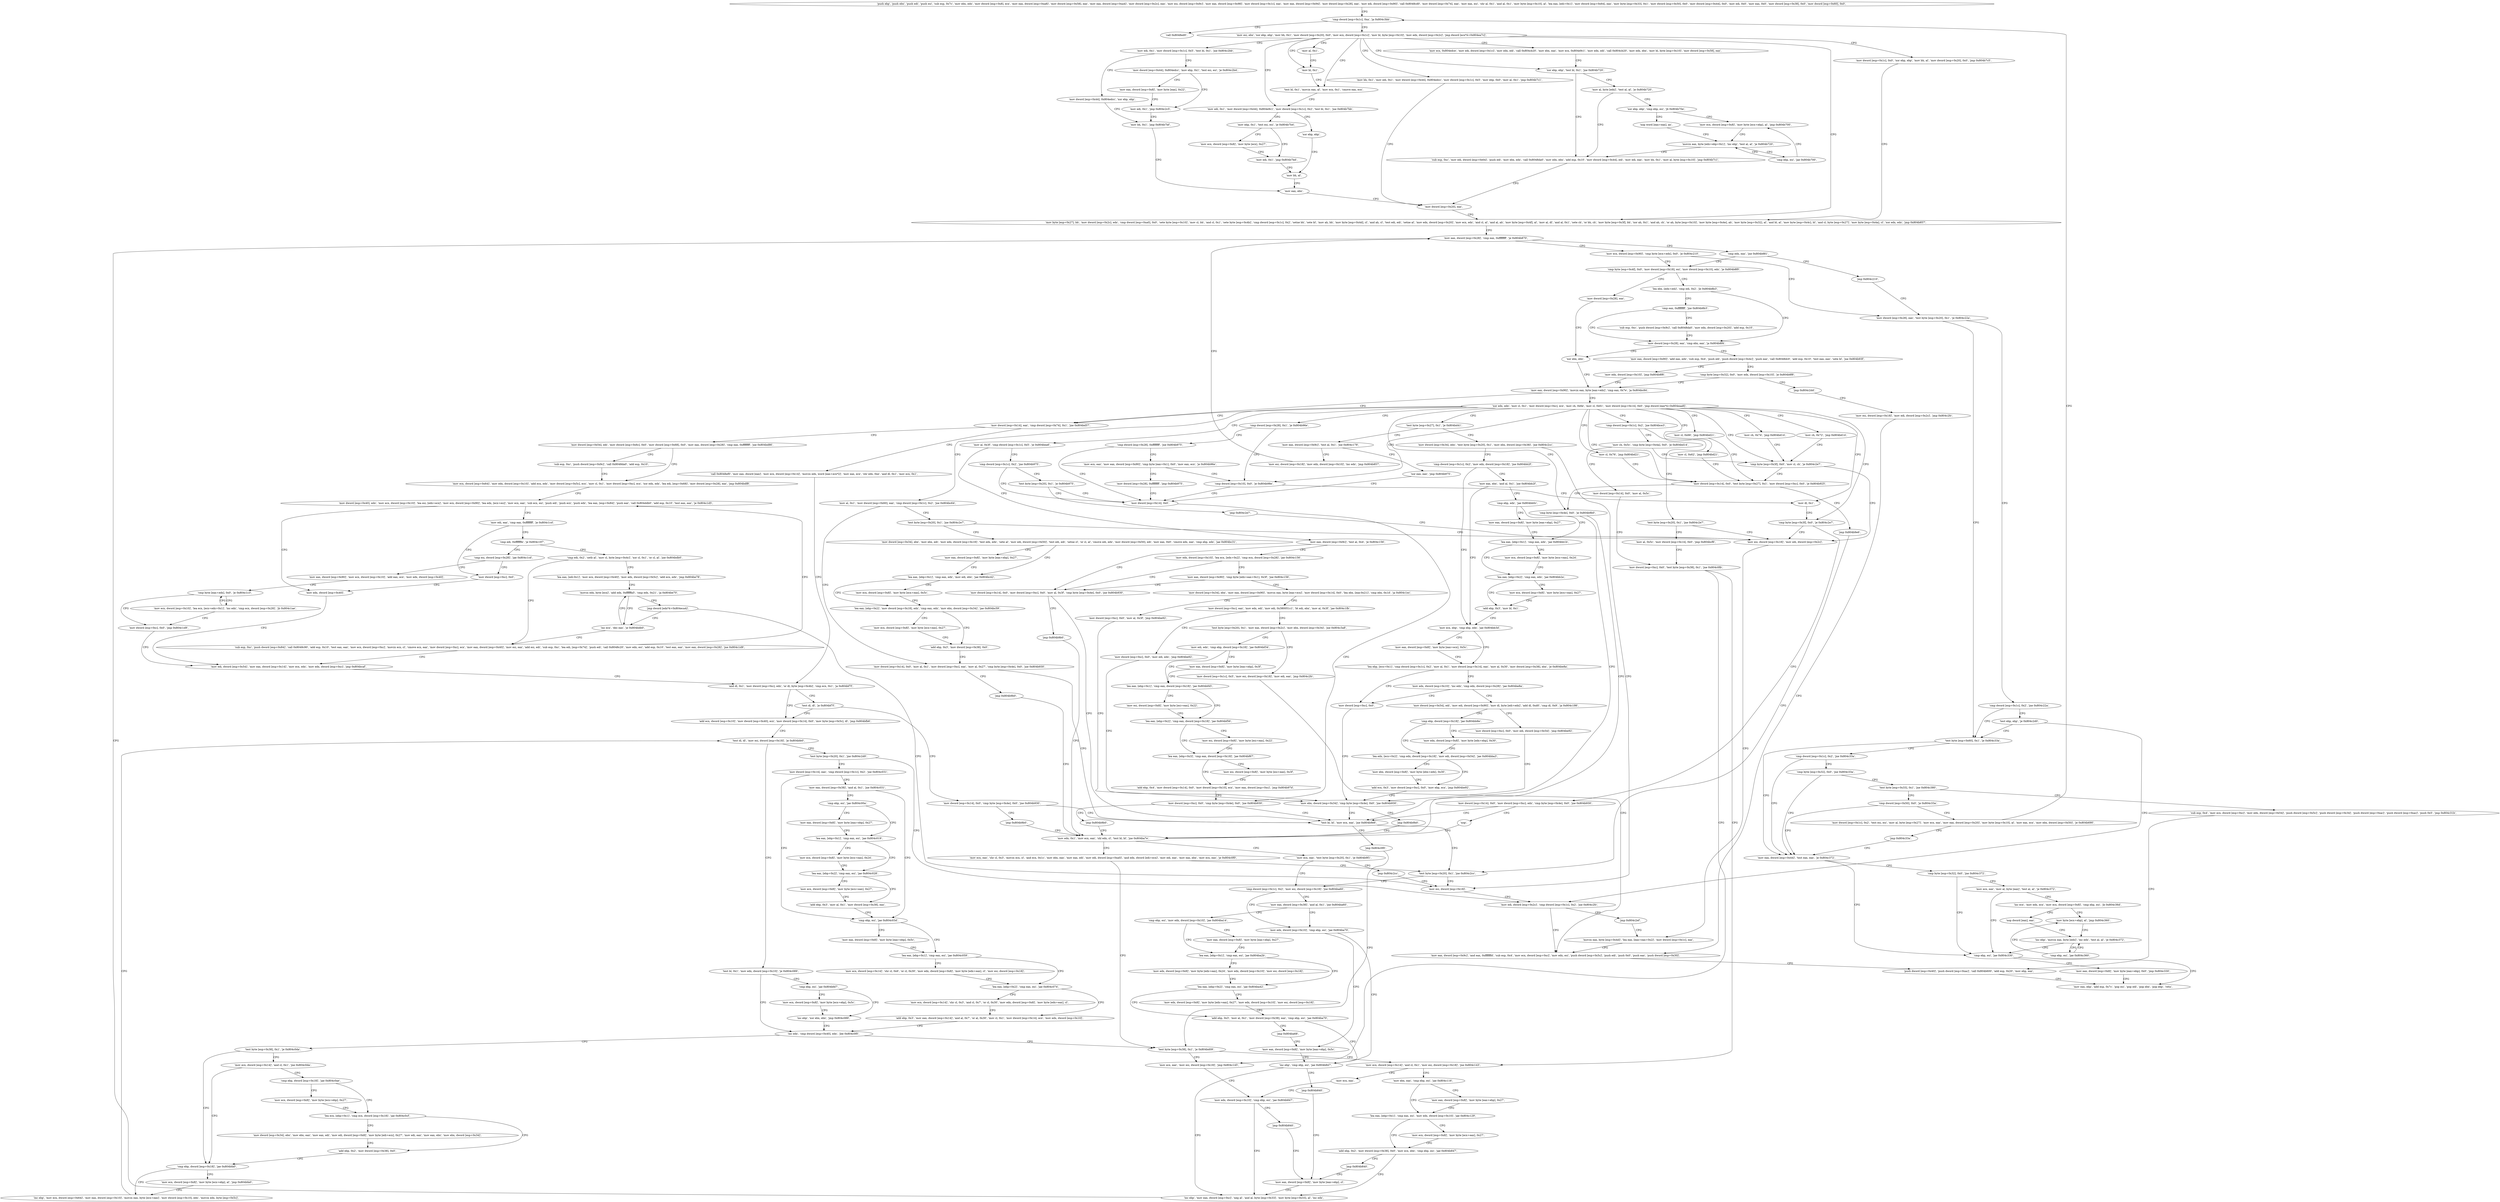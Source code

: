 digraph "func" {
"134526464" [label = "'push ebp', 'push ebx', 'push edi', 'push esi', 'sub esp, 0x7c', 'mov ebx, edx', 'mov dword [esp+0x8], ecx', 'mov eax, dword [esp+0xa8]', 'mov dword [esp+0x58], eax', 'mov eax, dword [esp+0xa4]', 'mov dword [esp+0x2c], eax', 'mov esi, dword [esp+0x9c]', 'mov eax, dword [esp+0x98]', 'mov dword [esp+0x1c], eax', 'mov eax, dword [esp+0x94]', 'mov dword [esp+0x28], eax', 'mov edi, dword [esp+0x90]', 'call 0x8048cd0', 'mov dword [esp+0x74], eax', 'mov eax, esi', 'shr al, 0x1', 'and al, 0x1', 'mov byte [esp+0x10], al', 'lea eax, [edi+0x1]', 'mov dword [esp+0x64], eax', 'mov byte [esp+0x33], 0x1', 'mov dword [esp+0x50], 0x0', 'mov dword [esp+0x44], 0x0', 'mov edi, 0x0', 'mov eax, 0x0', 'mov dword [esp+0x38], 0x0', 'mov dword [esp+0x60], 0x0', " ]
"134526608" [label = "'cmp dword [esp+0x1c], 0xa', 'ja 0x804c3bb', " ]
"134529979" [label = "'call 0x8048ed0', " ]
"134526619" [label = "'mov esi, ebx', 'xor ebp, ebp', 'mov bh, 0x1', 'mov dword [esp+0x20], 0x0', 'mov ecx, dword [esp+0x1c]', 'mov bl, byte [esp+0x10]', 'mov edx, dword [esp+0x2c]', 'jmp dword [ecx*4+0x804ea7c]', " ]
"134526652" [label = "'mov ecx, 0x804edce', 'mov edi, dword [esp+0x1c]', 'mov edx, edi', 'call 0x804cb20', 'mov ebx, eax', 'mov ecx, 0x804e9c1', 'mov edx, edi', 'call 0x804cb20', 'mov edx, ebx', 'mov bl, byte [esp+0x10]', 'mov dword [esp+0x58], eax', " ]
"134526692" [label = "'xor ebp, ebp', 'test bl, 0x1', 'jne 0x804b720', " ]
"134526786" [label = "'mov bh, 0x1', 'mov edi, 0x1', 'mov dword [esp+0x44], 0x804edcc', 'mov dword [esp+0x1c], 0x5', 'mov ebp, 0x0', 'mov al, 0x1', 'jmp 0x804b7c1', " ]
"134526818" [label = "'mov dword [esp+0x1c], 0x0', 'xor ebp, ebp', 'mov bh, al', 'mov dword [esp+0x20], 0x0', 'jmp 0x804b7c5', " ]
"134526840" [label = "'mov al, 0x1', " ]
"134526842" [label = "'mov bl, 0x1', " ]
"134526844" [label = "'test bl, 0x1', 'movzx eax, al', 'mov ecx, 0x1', 'cmove eax, ecx', " ]
"134526858" [label = "'mov edi, 0x1', 'mov dword [esp+0x44], 0x804e9c1', 'mov dword [esp+0x1c], 0x2', 'test bl, 0x1', 'jne 0x804b7bb', " ]
"134526917" [label = "'mov byte [esp+0x27], bh', 'mov dword [esp+0x2c], edx', 'cmp dword [esp+0xa0], 0x0', 'sete byte [esp+0x10]', 'mov cl, bh', 'and cl, 0x1', 'sete byte [esp+0x4b]', 'cmp dword [esp+0x1c], 0x2', 'setne bh', 'sete bl', 'mov ah, bh', 'mov byte [esp+0x4d], cl', 'and ah, cl', 'test edi, edi', 'setne al', 'mov edx, dword [esp+0x20]', 'mov ecx, edx', 'and cl, al', 'and al, ah', 'mov byte [esp+0x4f], al', 'mov al, dl', 'and al, 0x1', 'sete ch', 'or bh, ch', 'mov byte [esp+0x3f], bh', 'xor ah, 0x1', 'and ah, ch', 'or ah, byte [esp+0x10]', 'mov byte [esp+0x4e], ah', 'mov byte [esp+0x32], al', 'and bl, al', 'mov byte [esp+0x4c], bl', 'and cl, byte [esp+0x27]', 'mov byte [esp+0x4a], cl', 'xor edx, edx', 'jmp 0x804b857', " ]
"134529674" [label = "'mov edi, 0x1', 'mov dword [esp+0x1c], 0x5', 'test bl, 0x1', 'jne 0x804c2bb', " ]
"134526752" [label = "'sub esp, 0xc', 'mov edi, dword [esp+0x64]', 'push edi', 'mov ebx, edx', 'call 0x8048da0', 'mov edx, ebx', 'add esp, 0x10', 'mov dword [esp+0x44], edi', 'mov edi, eax', 'mov bh, 0x1', 'mov al, byte [esp+0x10]', 'jmp 0x804b7c1', " ]
"134526699" [label = "'mov al, byte [edx]', 'test al, al', 'je 0x804b720', " ]
"134526913" [label = "'mov dword [esp+0x20], eax', " ]
"134526907" [label = "'xor ebp, ebp', " ]
"134526884" [label = "'mov ebp, 0x1', 'test esi, esi', 'je 0x804b7b4', " ]
"134527063" [label = "'mov eax, dword [esp+0x28]', 'cmp eax, 0xffffffff', 'je 0x804b870', " ]
"134529723" [label = "'mov dword [esp+0x44], 0x804edcc', 'xor ebp, ebp', " ]
"134529692" [label = "'mov dword [esp+0x44], 0x804edcc', 'mov ebp, 0x1', 'test esi, esi', 'je 0x804c2b4', " ]
"134526705" [label = "'xor ebp, ebp', 'cmp ebp, esi', 'jb 0x804b70e', " ]
"134526909" [label = "'mov bh, al', " ]
"134526900" [label = "'mov edi, 0x1', 'jmp 0x804b7bd', " ]
"134526893" [label = "'mov ecx, dword [esp+0x8]', 'mov byte [ecx], 0x27', " ]
"134527088" [label = "'mov ecx, dword [esp+0x90]', 'cmp byte [ecx+edx], 0x0', 'je 0x804c210', " ]
"134527072" [label = "'cmp edx, eax', 'jne 0x804b881', " ]
"134529733" [label = "'mov bh, 0x1', 'jmp 0x804b7bf', " ]
"134529716" [label = "'mov edi, 0x1', 'jmp 0x804c2c5', " ]
"134529709" [label = "'mov eax, dword [esp+0x8]', 'mov byte [eax], 0x22', " ]
"134526734" [label = "'mov ecx, dword [esp+0x8]', 'mov byte [ecx+ebp], al', 'jmp 0x804b700', " ]
"134526711" [label = "'nop word [eax+eax], ax', " ]
"134529552" [label = "'mov dword [esp+0x28], eax', 'test byte [esp+0x20], 0x1', 'je 0x804c22a', " ]
"134527105" [label = "'cmp byte [esp+0x4f], 0x0', 'mov dword [esp+0x18], esi', 'mov dword [esp+0x10], edx', 'je 0x804b8f0', " ]
"134527076" [label = "'jmp 0x804c210', " ]
"134526911" [label = "'mov eax, ebx', " ]
"134526720" [label = "'movzx eax, byte [edx+ebp+0x1]', 'inc ebp', 'test al, al', 'je 0x804b720', " ]
"134529578" [label = "'test byte [esp+0x60], 0x1', 'je 0x804c33a', " ]
"134529563" [label = "'cmp dword [esp+0x1c], 0x2', 'jne 0x804c22a', " ]
"134527216" [label = "'mov dword [esp+0x28], eax', " ]
"134527120" [label = "'lea ebx, [edx+edi]', 'cmp edi, 0x2', 'jb 0x804b8b3', " ]
"134526730" [label = "'cmp ebp, esi', 'jae 0x804b700', " ]
"134529850" [label = "'mov eax, dword [esp+0x44]', 'test eax, eax', 'je 0x804c372', " ]
"134529589" [label = "'cmp dword [esp+0x1c], 0x2', 'jne 0x804c33a', " ]
"134529570" [label = "'test ebp, ebp', 'je 0x804c2d0', " ]
"134527220" [label = "'xor ebx, ebx', " ]
"134527155" [label = "'mov dword [esp+0x28], eax', 'cmp ebx, eax', 'ja 0x804b8f4', " ]
"134527128" [label = "'cmp eax, 0xffffffff', 'jne 0x804b8b3', " ]
"134529906" [label = "'cmp ebp, esi', 'jae 0x804c330', " ]
"134529858" [label = "'cmp byte [esp+0x32], 0x0', 'jne 0x804c372', " ]
"134529600" [label = "'cmp byte [esp+0x32], 0x0', 'jne 0x804c33a', " ]
"134529744" [label = "'mov edi, dword [esp+0x2c]', 'cmp dword [esp+0x1c], 0x2', 'jne 0x804c2fc', " ]
"134528132" [label = "'mov dword [esp+0x14], eax', 'cmp dword [esp+0x74], 0x1', 'jne 0x804bd57', " ]
"134528343" [label = "'mov dword [esp+0x54], edi', 'mov dword [esp+0x6c], 0x0', 'mov dword [esp+0x68], 0x0', 'mov eax, dword [esp+0x28]', 'cmp eax, 0xffffffff', 'jne 0x804bd86', " ]
"134528147" [label = "'call 0x8048ef0', 'mov eax, dword [eax]', 'mov ecx, dword [esp+0x14]', 'movzx edx, word [eax+ecx*2]', 'mov eax, ecx', 'shr edx, 0xe', 'and dl, 0x1', 'mov ecx, 0x1', " ]
"134527242" [label = "'xor edx, edx', 'mov cl, 0x1', 'mov dword [esp+0xc], ecx', 'mov ch, 0x6e', 'mov cl, 0x61', 'mov dword [esp+0x14], 0x0', 'jmp dword [eax*4+0x804eaa8]', " ]
"134527269" [label = "'cmp byte [esp+0x4e], 0x0', 'je 0x804b9b0', " ]
"134527301" [label = "'cmp dword [esp+0x28], 0x1', 'je 0x804b96e', " ]
"134527342" [label = "'cmp dword [esp+0x10], 0x0', 'je 0x804b98e', " ]
"134527374" [label = "'mov dl, 0x1', " ]
"134527376" [label = "'cmp byte [esp+0x3f], 0x0', 'je 0x804c2e7', " ]
"134527632" [label = "'cmp dword [esp+0x1c], 0x2', 'jne 0x804bce3', " ]
"134527669" [label = "'mov cl, 0x66', 'jmp 0x804bd21', " ]
"134527676" [label = "'mov ch, 0x74', 'jmp 0x804bd14', " ]
"134527683" [label = "'mov cl, 0x62', 'jmp 0x804bd21', " ]
"134527690" [label = "'mov ch, 0x72', 'jmp 0x804bd14', " ]
"134527697" [label = "'test byte [esp+0x27], 0x1', 'je 0x804bd41', " ]
"134527925" [label = "'mov al, 0x3f', 'cmp dword [esp+0x1c], 0x5', 'je 0x804bea6', " ]
"134527965" [label = "'mov cl, 0x76', 'jmp 0x804bd21', " ]
"134527972" [label = "'mov al, 0x1', 'mov dword [esp+0x60], eax', 'cmp dword [esp+0x1c], 0x2', 'jne 0x804bc64', " ]
"134528276" [label = "'cmp byte [esp+0x3f], 0x0', 'mov cl, ch', 'je 0x804c2e7', " ]
"134528289" [label = "'mov dword [esp+0x14], 0x0', 'test byte [esp+0x27], 0x1', 'mov dword [esp+0xc], 0x0', 'je 0x804b925', " ]
"134527163" [label = "'mov eax, dword [esp+0x90]', 'add eax, edx', 'sub esp, 0x4', 'push edi', 'push dword [esp+0x4c]', 'push eax', 'call 0x8048dc0', 'add esp, 0x10', 'test eax, eax', 'sete bl', 'jne 0x804b93f', " ]
"134527133" [label = "'sub esp, 0xc', 'push dword [esp+0x9c]', 'call 0x8048da0', 'mov edx, dword [esp+0x20]', 'add esp, 0x10', " ]
"134529840" [label = "'mov eax, ebp', 'add esp, 0x7c', 'pop esi', 'pop edi', 'pop ebx', 'pop ebp', 'retn', " ]
"134529910" [label = "'mov eax, dword [esp+0x8]', 'mov byte [eax+ebp], 0x0', 'jmp 0x804c330', " ]
"134529865" [label = "'mov ecx, eax', 'mov al, byte [eax]', 'test al, al', 'je 0x804c372', " ]
"134529611" [label = "'test byte [esp+0x33], 0x1', 'jne 0x804c380', " ]
"134529788" [label = "'mov eax, dword [esp+0x9c]', 'and eax, 0xfffffffd', 'sub esp, 0x4', 'mov ecx, dword [esp+0xc]', 'mov edx, esi', 'push dword [esp+0x5c]', 'push edi', 'push 0x0', 'push eax', 'push dword [esp+0x30]', " ]
"134529755" [label = "'jmp 0x804c2ef', " ]
"134528390" [label = "'mov ecx, dword [esp+0x64]', 'mov edx, dword [esp+0x10]', 'add ecx, edx', 'mov dword [esp+0x5c], ecx', 'mov cl, 0x1', 'mov dword [esp+0xc], ecx', 'xor edx, edx', 'lea edi, [esp+0x68]', 'mov dword [esp+0x28], eax', 'jmp 0x804bdf8', " ]
"134528372" [label = "'sub esp, 0xc', 'push dword [esp+0x9c]', 'call 0x8048da0', 'add esp, 0x10', " ]
"134528175" [label = "'and dl, 0x1', 'mov dword [esp+0xc], edx', 'or dl, byte [esp+0x4b]', 'cmp ecx, 0x1', 'ja 0x804bf7f', " ]
"134527408" [label = "'mov edx, 0x1', 'mov ecx, eax', 'shl edx, cl', 'test bl, bl', 'jne 0x804ba7e', " ]
"134527280" [label = "'test bl, bl', 'mov ecx, eax', 'jne 0x804b9e6', " ]
"134527308" [label = "'cmp dword [esp+0x28], 0xffffffff', 'jne 0x804b975', " ]
"134527349" [label = "'mov dword [esp+0x14], 0x0', " ]
"134529767" [label = "'mov esi, dword [esp+0x18]', 'mov edi, dword [esp+0x2c]', " ]
"134527387" [label = "'mov dword [esp+0x14], 0x0', 'mov dword [esp+0xc], edx', 'cmp byte [esp+0x4e], 0x0', 'jne 0x804b930', " ]
"134528227" [label = "'mov ch, 0x5c', 'cmp byte [esp+0x4a], 0x0', 'je 0x804bd14', " ]
"134527643" [label = "'test byte [esp+0x20], 0x1', 'jne 0x804c2e7', " ]
"134528321" [label = "'mov eax, dword [esp+0x9c]', 'test al, 0x1', 'jne 0x804c178', " ]
"134527708" [label = "'mov dword [esp+0x34], ebx', 'test byte [esp+0x20], 0x1', 'mov ebx, dword [esp+0x38]', 'jne 0x804c2cc', " ]
"134528678" [label = "'mov eax, dword [esp+0x9c]', 'test al, 0x4', 'je 0x804c156', " ]
"134527938" [label = "'cmp dword [esp+0x1c], 0x2', 'jne 0x804b975', " ]
"134528100" [label = "'mov dword [esp+0x14], 0x0', 'mov al, 0x1', 'mov dword [esp+0xc], eax', 'mov al, 0x27', 'cmp byte [esp+0x4e], 0x0', 'jne 0x804b930', " ]
"134527985" [label = "'test byte [esp+0x20], 0x1', 'jne 0x804c2e7', " ]
"134528316" [label = "'jmp 0x804b9e6', " ]
"134527222" [label = "'mov eax, dword [esp+0x90]', 'movzx eax, byte [eax+edx]', 'cmp eax, 0x7e', 'ja 0x804bc84', " ]
"134527295" [label = "'mov edx, dword [esp+0x10]', 'jmp 0x804b8f6', " ]
"134527196" [label = "'cmp byte [esp+0x32], 0x0', 'mov edx, dword [esp+0x10]', 'je 0x804b8f6', " ]
"134529873" [label = "'inc ecx', 'mov edx, ecx', 'mov ecx, dword [esp+0x8]', 'cmp ebp, esi', 'jb 0x804c36d', " ]
"134529920" [label = "'sub esp, 0x4', 'mov ecx, dword [esp+0xc]', 'mov edx, dword [esp+0x54]', 'push dword [esp+0x5c]', 'push dword [esp+0x34]', 'push dword [esp+0xac]', 'push dword [esp+0xac]', 'push 0x5', 'jmp 0x804c31b', " ]
"134529622" [label = "'cmp dword [esp+0x50], 0x0', 'je 0x804c33a', " ]
"134529819" [label = "'push dword [esp+0x40]', 'push dword [esp+0xac]', 'call 0x804b600', 'add esp, 0x20', 'mov ebp, eax', " ]
"134529775" [label = "'movzx eax, byte [esp+0x4d]', 'lea eax, [eax+eax+0x2]', 'mov dword [esp+0x1c], eax', " ]
"134528504" [label = "'mov dword [esp+0x40], edx', 'mov ecx, dword [esp+0x10]', 'lea esi, [edx+ecx]', 'mov ecx, dword [esp+0x90]', 'lea edx, [ecx+esi]', 'mov ecx, eax', 'sub ecx, esi', 'push edi', 'push ecx', 'push edx', 'lea eax, [esp+0x84]', 'push eax', 'call 0x804ddb0', 'add esp, 0x10', 'test eax, eax', 'je 0x804c1d5', " ]
"134528895" [label = "'add ecx, dword [esp+0x10]', 'mov dword [esp+0x40], ecx', 'mov dword [esp+0x14], 0x0', 'mov byte [esp+0x5c], dl', 'jmp 0x804bfb6', " ]
"134528950" [label = "'test dl, dl', 'mov esi, dword [esp+0x18]', 'je 0x804bfe0', " ]
"134528195" [label = "'test dl, dl', 'je 0x804bf7f', " ]
"134528203" [label = "'mov dword [esp+0x14], 0x0', 'cmp byte [esp+0x4e], 0x0', 'jne 0x804b930', " ]
"134527614" [label = "'mov ecx, eax', 'test byte [esp+0x20], 0x1', 'je 0x804b9f1', " ]
"134527425" [label = "'mov ecx, eax', 'shr cl, 0x3', 'movzx ecx, cl', 'and ecx, 0x1c', 'mov ebx, eax', 'mov eax, edi', 'mov edi, dword [esp+0xa0]', 'and edx, dword [edi+ecx]', 'mov edi, eax', 'mov eax, ebx', 'mov ecx, eax', 'je 0x804c0f0', " ]
"134527462" [label = "'test byte [esp+0x20], 0x1', 'jne 0x804c2cc', " ]
"134527290" [label = "'jmp 0x804c0f0', " ]
"134527315" [label = "'mov ecx, eax', 'mov eax, dword [esp+0x90]', 'cmp byte [eax+0x1], 0x0', 'mov eax, ecx', 'je 0x804b96e', " ]
"134527357" [label = "'mov dword [esp+0xc], 0x0', 'cmp byte [esp+0x4e], 0x0', 'jne 0x804b930', " ]
"134527406" [label = "'nop', " ]
"134528236" [label = "'mov dword [esp+0x14], 0x0', 'mov al, 0x5c', " ]
"134527654" [label = "'mov al, 0x5c', 'mov dword [esp+0x14], 0x0', 'jmp 0x804bcf6', " ]
"134529400" [label = "'mov esi, dword [esp+0x18]', 'mov edx, dword [esp+0x10]', 'inc edx', 'jmp 0x804b857', " ]
"134528336" [label = "'xor eax, eax', 'jmp 0x804b975', " ]
"134529740" [label = "'mov esi, dword [esp+0x18]', " ]
"134527727" [label = "'cmp dword [esp+0x1c], 0x2', 'mov edx, dword [esp+0x18]', 'jne 0x804bb2f', " ]
"134529366" [label = "'mov dword [esp+0x14], 0x0', 'mov dword [esp+0xc], 0x0', 'mov al, 0x3f', 'cmp byte [esp+0x4e], 0x0', 'jne 0x804b930', " ]
"134528693" [label = "'mov edx, dword [esp+0x10]', 'lea ecx, [edx+0x2]', 'cmp ecx, dword [esp+0x28]', 'jae 0x804c156', " ]
"134527949" [label = "'test byte [esp+0x20], 0x1', 'je 0x804b975', " ]
"134528127" [label = "'jmp 0x804b9b0', " ]
"134527996" [label = "'mov dword [esp+0x34], ebx', 'mov ebx, edi', 'mov edx, dword [esp+0x18]', 'test edx, edx', 'sete al', 'mov edi, dword [esp+0x50]', 'test edi, edi', 'setne cl', 'or cl, al', 'cmove edi, edx', 'mov dword [esp+0x50], edi', 'mov eax, 0x0', 'cmove edx, eax', 'cmp ebp, edx', 'jae 0x804bc31', " ]
"134527207" [label = "'jmp 0x804c2dd', " ]
"134529901" [label = "'mov byte [ecx+ebp], al', 'jmp 0x804c360', " ]
"134529884" [label = "'nop dword [eax], eax', " ]
"134529633" [label = "'mov dword [esp+0x1c], 0x2', 'test esi, esi', 'mov al, byte [esp+0x27]', 'mov ecx, eax', 'mov eax, dword [esp+0x20]', 'mov byte [esp+0x10], al', 'mov eax, ecx', 'mov ebx, dword [esp+0x50]', 'je 0x804b690', " ]
"134529493" [label = "'mov edx, dword [esp+0x40]', " ]
"134528556" [label = "'mov edi, eax', 'cmp eax, 0xffffffff', 'je 0x804c1cd', " ]
"134528992" [label = "'test byte [esp+0x20], 0x1', 'jne 0x804c2d0', " ]
"134528958" [label = "'test bl, 0x1', 'mov edx, dword [esp+0x10]', 'je 0x804c089', " ]
"134528222" [label = "'jmp 0x804b9b0', " ]
"134527473" [label = "'cmp dword [esp+0x1c], 0x2', 'mov esi, dword [esp+0x18]', 'jne 0x804ba60', " ]
"134527627" [label = "'jmp 0x804c2cc', " ]
"134529264" [label = "'test byte [esp+0x38], 0x1', 'je 0x804bd09', " ]
"134527332" [label = "'mov dword [esp+0x28], 0xffffffff', 'jmp 0x804b975', " ]
"134527372" [label = "'jmp 0x804b9b0', " ]
"134528246" [label = "'mov dword [esp+0xc], 0x0', 'test byte [esp+0x38], 0x1', 'jne 0x804c0fb', " ]
"134527791" [label = "'mov ecx, ebp', 'cmp ebp, edx', 'jae 0x804bb3d', " ]
"134527738" [label = "'mov eax, ebx', 'and al, 0x1', 'jne 0x804bb2f', " ]
"134529395" [label = "'jmp 0x804b9b0', " ]
"134528710" [label = "'mov eax, dword [esp+0x90]', 'cmp byte [edx+eax+0x1], 0x3f', 'jne 0x804c156', " ]
"134527960" [label = "'jmp 0x804c2e7', " ]
"134528049" [label = "'lea eax, [ebp+0x1]', 'cmp eax, edx', 'mov edi, ebx', 'jae 0x804bc42', " ]
"134528041" [label = "'mov eax, dword [esp+0x8]', 'mov byte [eax+ebp], 0x27', " ]
"134529757" [label = "'mov esi, dword [esp+0x18]', 'mov edi, dword [esp+0x2c]', 'jmp 0x804c2fc', " ]
"134529888" [label = "'inc ebp', 'movzx eax, byte [edx]', 'inc edx', 'test al, al', 'je 0x804c372', " ]
"134529669" [label = "'jmp 0x804c33a', " ]
"134529497" [label = "'mov edi, dword [esp+0x54]', 'mov eax, dword [esp+0x14]', 'mov ecx, edx', 'mov edx, dword [esp+0xc]', 'jmp 0x804bcaf', " ]
"134529485" [label = "'mov dword [esp+0xc], 0x0', " ]
"134528567" [label = "'cmp edi, 0xfffffffe', 'je 0x804c197', " ]
"134529003" [label = "'mov dword [esp+0x14], eax', 'cmp dword [esp+0x1c], 0x2', 'jne 0x804c031', " ]
"134529161" [label = "'inc edx', 'cmp dword [esp+0x40], edx', 'jbe 0x804c0f0', " ]
"134528971" [label = "'cmp ebp, esi', 'jae 0x804bfd7', " ]
"134527584" [label = "'mov edx, dword [esp+0x10]', 'cmp ebp, esi', 'jae 0x804ba70', " ]
"134527484" [label = "'mov eax, dword [esp+0x38]', 'and al, 0x1', 'jne 0x804ba60', " ]
"134528265" [label = "'mov ecx, eax', 'mov esi, dword [esp+0x18]', 'jmp 0x804c145', " ]
"134529275" [label = "'mov ecx, dword [esp+0x14]', 'and cl, 0x1', 'mov esi, dword [esp+0x18]', 'jne 0x804c143', " ]
"134529347" [label = "'mov ecx, eax', " ]
"134529288" [label = "'mov ebx, eax', 'cmp ebp, esi', 'jae 0x804c116', " ]
"134529349" [label = "'mov edx, dword [esp+0x10]', 'cmp ebp, esi', 'jae 0x804b847', " ]
"134527805" [label = "'lea ebp, [ecx+0x1]', 'cmp dword [esp+0x1c], 0x2', 'mov al, 0x1', 'mov dword [esp+0x14], eax', 'mov al, 0x30', 'mov dword [esp+0x38], ebx', 'je 0x804be8a', " ]
"134527797" [label = "'mov eax, dword [esp+0x8]', 'mov byte [eax+ecx], 0x5c', " ]
"134527744" [label = "'cmp ebp, edx', 'jae 0x804bb0c', " ]
"134528728" [label = "'mov dword [esp+0x34], ebx', 'mov eax, dword [esp+0x90]', 'movsx eax, byte [eax+ecx]', 'mov dword [esp+0x14], 0x0', 'lea ebx, [eax-0x21]', 'cmp ebx, 0x1d', 'ja 0x804c1ec', " ]
"134528066" [label = "'lea eax, [ebp+0x2]', 'mov dword [esp+0x18], edx', 'cmp eax, edx', 'mov ebx, dword [esp+0x34]', 'jae 0x804bc59', " ]
"134528058" [label = "'mov ecx, dword [esp+0x8]', 'mov byte [ecx+eax], 0x5c', " ]
"134529897" [label = "'cmp ebp, esi', 'jae 0x804c360', " ]
"134529431" [label = "'cmp esi, dword [esp+0x28]', 'jae 0x804c1cd', " ]
"134528576" [label = "'cmp edi, 0x2', 'setb al', 'mov cl, byte [esp+0x4c]', 'xor cl, 0x1', 'or cl, al', 'jne 0x804bdb0', " ]
"134529073" [label = "'cmp ebp, esi', 'jae 0x804c03d', " ]
"134529014" [label = "'mov eax, dword [esp+0x38]', 'and al, 0x1', 'jne 0x804c031', " ]
"134529168" [label = "'test byte [esp+0x38], 0x1', 'je 0x804c0da', " ]
"134528983" [label = "'inc ebp', 'xor ebx, ebx', 'jmp 0x804c089', " ]
"134528975" [label = "'mov ecx, dword [esp+0x8]', 'mov byte [ecx+ebp], 0x5c', " ]
"134527600" [label = "'inc ebp', 'cmp ebp, esi', 'jae 0x804b847', " ]
"134527592" [label = "'mov eax, dword [esp+0x8]', 'mov byte [eax+ebp], 0x5c', " ]
"134527492" [label = "'cmp ebp, esi', 'mov edx, dword [esp+0x10]', 'jae 0x804ba14', " ]
"134529302" [label = "'lea eax, [ebp+0x1]', 'cmp eax, esi', 'mov edx, dword [esp+0x10]', 'jae 0x804c129', " ]
"134529294" [label = "'mov eax, dword [esp+0x8]', 'mov byte [eax+ebp], 0x27', " ]
"134527047" [label = "'inc ebp', 'mov eax, dword [esp+0xc]', 'neg al', 'and al, byte [esp+0x33]', 'mov byte [esp+0x33], al', 'inc edx', " ]
"134529361" [label = "'jmp 0x804b840', " ]
"134528650" [label = "'mov dword [esp+0xc], 0x0', " ]
"134527831" [label = "'mov edx, dword [esp+0x10]', 'inc edx', 'cmp edx, dword [esp+0x28]', 'jae 0x804be8a', " ]
"134527756" [label = "'lea eax, [ebp+0x1]', 'cmp eax, edx', 'jae 0x804bb1b', " ]
"134527748" [label = "'mov eax, dword [esp+0x8]', 'mov byte [eax+ebp], 0x27', " ]
"134529516" [label = "'mov dword [esp+0xc], 0x0', 'mov al, 0x3f', 'jmp 0x804be92', " ]
"134528763" [label = "'mov dword [esp+0xc], eax', 'mov edx, edi', 'mov edi, 0x380051c1', 'bt edi, ebx', 'mov al, 0x3f', 'jae 0x804c1fb', " ]
"134528089" [label = "'add ebp, 0x3', 'mov dword [esp+0x38], 0x0', " ]
"134528081" [label = "'mov ecx, dword [esp+0x8]', 'mov byte [ecx+eax], 0x27', " ]
"134529437" [label = "'mov eax, dword [esp+0x90]', 'mov ecx, dword [esp+0x10]', 'add eax, ecx', 'mov edx, dword [esp+0x40]', " ]
"134528432" [label = "'sub esp, 0xc', 'push dword [esp+0x84]', 'call 0x8048c90', 'add esp, 0x10', 'test eax, eax', 'mov ecx, dword [esp+0xc]', 'movzx ecx, cl', 'cmove ecx, eax', 'mov dword [esp+0xc], ecx', 'mov eax, dword [esp+0x40]', 'mov esi, eax', 'add esi, edi', 'sub esp, 0xc', 'lea edi, [esp+0x74]', 'push edi', 'call 0x8048c20', 'mov edx, esi', 'add esp, 0x10', 'test eax, eax', 'mov eax, dword [esp+0x28]', 'jne 0x804c1d9', " ]
"134528597" [label = "'lea eax, [edi-0x1]', 'mov ecx, dword [esp+0x40]', 'mov edx, dword [esp+0x5c]', 'add ecx, edx', 'jmp 0x804be78', " ]
"134529085" [label = "'lea eax, [ebp+0x1]', 'cmp eax, esi', 'jae 0x804c059', " ]
"134529077" [label = "'mov eax, dword [esp+0x8]', 'mov byte [eax+ebp], 0x5c', " ]
"134529022" [label = "'cmp ebp, esi', 'jae 0x804c00a', " ]
"134529242" [label = "'cmp ebp, dword [esp+0x18]', 'jae 0x804bfa0', " ]
"134529175" [label = "'mov ecx, dword [esp+0x14]', 'and cl, 0x1', 'jne 0x804c0da', " ]
"134527609" [label = "'jmp 0x804b840', " ]
"134527508" [label = "'lea eax, [ebp+0x1]', 'cmp eax, esi', 'jae 0x804ba2b', " ]
"134527500" [label = "'mov eax, dword [esp+0x8]', 'mov byte [eax+ebp], 0x27', " ]
"134527040" [label = "'mov eax, dword [esp+0x8]', 'mov byte [eax+ebp], cl', " ]
"134529321" [label = "'add ebp, 0x2', 'mov dword [esp+0x38], 0x0', 'mov ecx, ebx', 'cmp ebp, esi', 'jae 0x804b847', " ]
"134529313" [label = "'mov ecx, dword [esp+0x8]', 'mov byte [ecx+eax], 0x27', " ]
"134528658" [label = "'mov ebx, dword [esp+0x34]', 'cmp byte [esp+0x4e], 0x0', 'jne 0x804b930', " ]
"134527846" [label = "'mov dword [esp+0x54], edi', 'mov edi, dword [esp+0x90]', 'mov dl, byte [edi+edx]', 'add dl, 0xd0', 'cmp dl, 0x9', 'ja 0x804c186', " ]
"134527771" [label = "'lea eax, [ebp+0x2]', 'cmp eax, edx', 'jae 0x804bb2a', " ]
"134527763" [label = "'mov ecx, dword [esp+0x8]', 'mov byte [ecx+eax], 0x24', " ]
"134529531" [label = "'mov dword [esp+0xc], 0x0', 'mov edi, edx', 'jmp 0x804be92', " ]
"134528785" [label = "'test byte [esp+0x20], 0x1', 'mov eax, dword [esp+0x2c]', 'mov ebx, dword [esp+0x34]', 'jne 0x804c3a8', " ]
"134529454" [label = "'cmp byte [eax+edx], 0x0', 'je 0x804c1c3', " ]
"134528632" [label = "'movsx edx, byte [ecx]', 'add edx, 0xffffffa5', 'cmp edx, 0x21', 'ja 0x804be70', " ]
"134529113" [label = "'lea eax, [ebp+0x2]', 'cmp eax, esi', 'jae 0x804c074', " ]
"134529092" [label = "'mov ecx, dword [esp+0x14]', 'shr cl, 0x6', 'or cl, 0x30', 'mov edx, dword [esp+0x8]', 'mov byte [edx+eax], cl', 'mov esi, dword [esp+0x18]', " ]
"134529034" [label = "'lea eax, [ebp+0x1]', 'cmp eax, esi', 'jae 0x804c019', " ]
"134529026" [label = "'mov eax, dword [esp+0x8]', 'mov byte [eax+ebp], 0x27', " ]
"134528928" [label = "'inc ebp', 'mov ecx, dword [esp+0x64]', 'mov eax, dword [esp+0x10]', 'movzx eax, byte [ecx+eax]', 'mov dword [esp+0x10], edx', 'movzx edx, byte [esp+0x5c]', " ]
"134529252" [label = "'mov ecx, dword [esp+0x8]', 'mov byte [ecx+ebp], al', 'jmp 0x804bfa0', " ]
"134529184" [label = "'cmp ebp, dword [esp+0x18]', 'jae 0x804c0ae', " ]
"134527531" [label = "'lea eax, [ebp+0x2]', 'cmp eax, esi', 'jae 0x804ba42', " ]
"134527515" [label = "'mov edx, dword [esp+0x8]', 'mov byte [edx+eax], 0x24', 'mov edx, dword [esp+0x10]', 'mov esi, dword [esp+0x18]', " ]
"134529342" [label = "'jmp 0x804b840', " ]
"134528673" [label = "'jmp 0x804b9b0', " ]
"134529414" [label = "'mov dword [esp+0xc], 0x0', 'mov edi, dword [esp+0x54]', 'jmp 0x804be92', " ]
"134527872" [label = "'cmp ebp, dword [esp+0x18]', 'jae 0x804bb8e', " ]
"134527786" [label = "'add ebp, 0x3', 'mov bl, 0x1', " ]
"134527778" [label = "'mov ecx, dword [esp+0x8]', 'mov byte [ecx+eax], 0x27', " ]
"134529960" [label = "'mov dword [esp+0x1c], 0x5', 'mov esi, dword [esp+0x18]', 'mov edi, eax', 'jmp 0x804c2fc', " ]
"134528804" [label = "'mov edi, edx', 'cmp ebp, dword [esp+0x18]', 'jae 0x804bf34', " ]
"134529475" [label = "'mov dword [esp+0xc], 0x0', 'jmp 0x804c1d9', " ]
"134529460" [label = "'mov ecx, dword [esp+0x10]', 'lea ecx, [ecx+edx+0x1]', 'inc edx', 'cmp ecx, dword [esp+0x28]', 'jb 0x804c1ae', " ]
"134528624" [label = "'inc ecx', 'dec eax', 'je 0x804bdb0', " ]
"134528643" [label = "'jmp dword [edx*4+0x804eca4]', " ]
"134529140" [label = "'add ebp, 0x3', 'mov eax, dword [esp+0x14]', 'and al, 0x7', 'or al, 0x30', 'mov cl, 0x1', 'mov dword [esp+0x14], ecx', 'mov edx, dword [esp+0x10]', " ]
"134529120" [label = "'mov ecx, dword [esp+0x14]', 'shr cl, 0x3', 'and cl, 0x7', 'or cl, 0x30', 'mov edx, dword [esp+0x8]', 'mov byte [edx+eax], cl', " ]
"134529049" [label = "'lea eax, [ebp+0x2]', 'cmp eax, esi', 'jae 0x804c028', " ]
"134529041" [label = "'mov ecx, dword [esp+0x8]', 'mov byte [ecx+eax], 0x24', " ]
"134529198" [label = "'lea ecx, [ebp+0x1]', 'cmp ecx, dword [esp+0x18]', 'jae 0x804c0cf', " ]
"134529190" [label = "'mov ecx, dword [esp+0x8]', 'mov byte [ecx+ebp], 0x27', " ]
"134527554" [label = "'add ebp, 0x3', 'mov al, 0x1', 'mov dword [esp+0x38], eax', 'cmp ebp, esi', 'jae 0x804ba70', " ]
"134527538" [label = "'mov edx, dword [esp+0x8]', 'mov byte [edx+eax], 0x27', 'mov edx, dword [esp+0x10]', 'mov esi, dword [esp+0x18]', " ]
"134527886" [label = "'lea edx, [ecx+0x2]', 'cmp edx, dword [esp+0x18]', 'mov edi, dword [esp+0x54]', 'jae 0x804bba3', " ]
"134527878" [label = "'mov edx, dword [esp+0x8]', 'mov byte [edx+ebp], 0x30', " ]
"134528820" [label = "'lea eax, [ebp+0x1]', 'cmp eax, dword [esp+0x18]', 'jae 0x804bf45', " ]
"134528812" [label = "'mov eax, dword [esp+0x8]', 'mov byte [eax+ebp], 0x3f', " ]
"134529064" [label = "'add ebp, 0x3', 'mov al, 0x1', 'mov dword [esp+0x38], eax', " ]
"134529056" [label = "'mov ecx, dword [esp+0x8]', 'mov byte [ecx+eax], 0x27', " ]
"134529231" [label = "'add ebp, 0x2', 'mov dword [esp+0x38], 0x0', " ]
"134529207" [label = "'mov dword [esp+0x34], ebx', 'mov ebx, eax', 'mov eax, edi', 'mov edi, dword [esp+0x8]', 'mov byte [edi+ecx], 0x27', 'mov edi, eax', 'mov eax, ebx', 'mov ebx, dword [esp+0x34]', " ]
"134527567" [label = "'jmp 0x804ba68', " ]
"134527907" [label = "'add ecx, 0x3', 'mov dword [esp+0xc], 0x0', 'mov ebp, ecx', 'jmp 0x804be92', " ]
"134527899" [label = "'mov ebx, dword [esp+0x8]', 'mov byte [ebx+edx], 0x30', " ]
"134528837" [label = "'lea eax, [ebp+0x2]', 'cmp eax, dword [esp+0x18]', 'jae 0x804bf56', " ]
"134528829" [label = "'mov esi, dword [esp+0x8]', 'mov byte [esi+eax], 0x22', " ]
"134528854" [label = "'lea eax, [ebp+0x3]', 'cmp eax, dword [esp+0x18]', 'jae 0x804bf67', " ]
"134528846" [label = "'mov esi, dword [esp+0x8]', 'mov byte [esi+eax], 0x22', " ]
"134528871" [label = "'add ebp, 0x4', 'mov dword [esp+0x14], 0x0', 'mov dword [esp+0x10], ecx', 'mov eax, dword [esp+0xc]', 'jmp 0x804b97d', " ]
"134528863" [label = "'mov esi, dword [esp+0x8]', 'mov byte [esi+eax], 0x3f', " ]
"134526464" -> "134526608" [ label = "CFG" ]
"134526608" -> "134529979" [ label = "CFG" ]
"134526608" -> "134526619" [ label = "CFG" ]
"134526619" -> "134526652" [ label = "CFG" ]
"134526619" -> "134526692" [ label = "CFG" ]
"134526619" -> "134526786" [ label = "CFG" ]
"134526619" -> "134526818" [ label = "CFG" ]
"134526619" -> "134526840" [ label = "CFG" ]
"134526619" -> "134526842" [ label = "CFG" ]
"134526619" -> "134526844" [ label = "CFG" ]
"134526619" -> "134526858" [ label = "CFG" ]
"134526619" -> "134526917" [ label = "CFG" ]
"134526619" -> "134529674" [ label = "CFG" ]
"134526652" -> "134526692" [ label = "CFG" ]
"134526692" -> "134526752" [ label = "CFG" ]
"134526692" -> "134526699" [ label = "CFG" ]
"134526786" -> "134526913" [ label = "CFG" ]
"134526818" -> "134526917" [ label = "CFG" ]
"134526840" -> "134526842" [ label = "CFG" ]
"134526842" -> "134526844" [ label = "CFG" ]
"134526844" -> "134526858" [ label = "CFG" ]
"134526858" -> "134526907" [ label = "CFG" ]
"134526858" -> "134526884" [ label = "CFG" ]
"134526917" -> "134527063" [ label = "CFG" ]
"134529674" -> "134529723" [ label = "CFG" ]
"134529674" -> "134529692" [ label = "CFG" ]
"134526752" -> "134526913" [ label = "CFG" ]
"134526699" -> "134526752" [ label = "CFG" ]
"134526699" -> "134526705" [ label = "CFG" ]
"134526913" -> "134526917" [ label = "CFG" ]
"134526907" -> "134526909" [ label = "CFG" ]
"134526884" -> "134526900" [ label = "CFG" ]
"134526884" -> "134526893" [ label = "CFG" ]
"134527063" -> "134527088" [ label = "CFG" ]
"134527063" -> "134527072" [ label = "CFG" ]
"134529723" -> "134529733" [ label = "CFG" ]
"134529692" -> "134529716" [ label = "CFG" ]
"134529692" -> "134529709" [ label = "CFG" ]
"134526705" -> "134526734" [ label = "CFG" ]
"134526705" -> "134526711" [ label = "CFG" ]
"134526909" -> "134526911" [ label = "CFG" ]
"134526900" -> "134526909" [ label = "CFG" ]
"134526893" -> "134526900" [ label = "CFG" ]
"134527088" -> "134529552" [ label = "CFG" ]
"134527088" -> "134527105" [ label = "CFG" ]
"134527072" -> "134527105" [ label = "CFG" ]
"134527072" -> "134527076" [ label = "CFG" ]
"134529733" -> "134526911" [ label = "CFG" ]
"134529716" -> "134529733" [ label = "CFG" ]
"134529709" -> "134529716" [ label = "CFG" ]
"134526734" -> "134526720" [ label = "CFG" ]
"134526711" -> "134526720" [ label = "CFG" ]
"134529552" -> "134529578" [ label = "CFG" ]
"134529552" -> "134529563" [ label = "CFG" ]
"134527105" -> "134527216" [ label = "CFG" ]
"134527105" -> "134527120" [ label = "CFG" ]
"134527076" -> "134529552" [ label = "CFG" ]
"134526911" -> "134526913" [ label = "CFG" ]
"134526720" -> "134526752" [ label = "CFG" ]
"134526720" -> "134526730" [ label = "CFG" ]
"134529578" -> "134529850" [ label = "CFG" ]
"134529578" -> "134529589" [ label = "CFG" ]
"134529563" -> "134529578" [ label = "CFG" ]
"134529563" -> "134529570" [ label = "CFG" ]
"134527216" -> "134527220" [ label = "CFG" ]
"134527120" -> "134527155" [ label = "CFG" ]
"134527120" -> "134527128" [ label = "CFG" ]
"134526730" -> "134526720" [ label = "CFG" ]
"134526730" -> "134526734" [ label = "CFG" ]
"134529850" -> "134529906" [ label = "CFG" ]
"134529850" -> "134529858" [ label = "CFG" ]
"134529589" -> "134529850" [ label = "CFG" ]
"134529589" -> "134529600" [ label = "CFG" ]
"134529570" -> "134529744" [ label = "CFG" ]
"134529570" -> "134529578" [ label = "CFG" ]
"134527220" -> "134527222" [ label = "CFG" ]
"134527155" -> "134527220" [ label = "CFG" ]
"134527155" -> "134527163" [ label = "CFG" ]
"134527128" -> "134527155" [ label = "CFG" ]
"134527128" -> "134527133" [ label = "CFG" ]
"134529906" -> "134529840" [ label = "CFG" ]
"134529906" -> "134529910" [ label = "CFG" ]
"134529858" -> "134529906" [ label = "CFG" ]
"134529858" -> "134529865" [ label = "CFG" ]
"134529600" -> "134529850" [ label = "CFG" ]
"134529600" -> "134529611" [ label = "CFG" ]
"134529744" -> "134529788" [ label = "CFG" ]
"134529744" -> "134529755" [ label = "CFG" ]
"134528132" -> "134528343" [ label = "CFG" ]
"134528132" -> "134528147" [ label = "CFG" ]
"134528343" -> "134528390" [ label = "CFG" ]
"134528343" -> "134528372" [ label = "CFG" ]
"134528147" -> "134528175" [ label = "CFG" ]
"134527242" -> "134527269" [ label = "CFG" ]
"134527242" -> "134527301" [ label = "CFG" ]
"134527242" -> "134527342" [ label = "CFG" ]
"134527242" -> "134527374" [ label = "CFG" ]
"134527242" -> "134527376" [ label = "CFG" ]
"134527242" -> "134527632" [ label = "CFG" ]
"134527242" -> "134527669" [ label = "CFG" ]
"134527242" -> "134527676" [ label = "CFG" ]
"134527242" -> "134527683" [ label = "CFG" ]
"134527242" -> "134527690" [ label = "CFG" ]
"134527242" -> "134527697" [ label = "CFG" ]
"134527242" -> "134527925" [ label = "CFG" ]
"134527242" -> "134527965" [ label = "CFG" ]
"134527242" -> "134527972" [ label = "CFG" ]
"134527242" -> "134528132" [ label = "CFG" ]
"134527242" -> "134528276" [ label = "CFG" ]
"134527242" -> "134528289" [ label = "CFG" ]
"134527269" -> "134527408" [ label = "CFG" ]
"134527269" -> "134527280" [ label = "CFG" ]
"134527301" -> "134527342" [ label = "CFG" ]
"134527301" -> "134527308" [ label = "CFG" ]
"134527342" -> "134527374" [ label = "CFG" ]
"134527342" -> "134527349" [ label = "CFG" ]
"134527374" -> "134527376" [ label = "CFG" ]
"134527376" -> "134529767" [ label = "CFG" ]
"134527376" -> "134527387" [ label = "CFG" ]
"134527632" -> "134528227" [ label = "CFG" ]
"134527632" -> "134527643" [ label = "CFG" ]
"134527669" -> "134528289" [ label = "CFG" ]
"134527676" -> "134528276" [ label = "CFG" ]
"134527683" -> "134528289" [ label = "CFG" ]
"134527690" -> "134528276" [ label = "CFG" ]
"134527697" -> "134528321" [ label = "CFG" ]
"134527697" -> "134527708" [ label = "CFG" ]
"134527925" -> "134528678" [ label = "CFG" ]
"134527925" -> "134527938" [ label = "CFG" ]
"134527965" -> "134528289" [ label = "CFG" ]
"134527972" -> "134528100" [ label = "CFG" ]
"134527972" -> "134527985" [ label = "CFG" ]
"134528276" -> "134529767" [ label = "CFG" ]
"134528276" -> "134528289" [ label = "CFG" ]
"134528289" -> "134527269" [ label = "CFG" ]
"134528289" -> "134528316" [ label = "CFG" ]
"134527163" -> "134527295" [ label = "CFG" ]
"134527163" -> "134527196" [ label = "CFG" ]
"134527133" -> "134527155" [ label = "CFG" ]
"134529910" -> "134529840" [ label = "CFG" ]
"134529865" -> "134529906" [ label = "CFG" ]
"134529865" -> "134529873" [ label = "CFG" ]
"134529611" -> "134529920" [ label = "CFG" ]
"134529611" -> "134529622" [ label = "CFG" ]
"134529788" -> "134529819" [ label = "CFG" ]
"134529755" -> "134529775" [ label = "CFG" ]
"134528390" -> "134528504" [ label = "CFG" ]
"134528372" -> "134528390" [ label = "CFG" ]
"134528175" -> "134528895" [ label = "CFG" ]
"134528175" -> "134528195" [ label = "CFG" ]
"134527408" -> "134527614" [ label = "CFG" ]
"134527408" -> "134527425" [ label = "CFG" ]
"134527280" -> "134527462" [ label = "CFG" ]
"134527280" -> "134527290" [ label = "CFG" ]
"134527308" -> "134527349" [ label = "CFG" ]
"134527308" -> "134527315" [ label = "CFG" ]
"134527349" -> "134527357" [ label = "CFG" ]
"134529767" -> "134529775" [ label = "CFG" ]
"134527387" -> "134527280" [ label = "CFG" ]
"134527387" -> "134527406" [ label = "CFG" ]
"134528227" -> "134528276" [ label = "CFG" ]
"134528227" -> "134528236" [ label = "CFG" ]
"134527643" -> "134529767" [ label = "CFG" ]
"134527643" -> "134527654" [ label = "CFG" ]
"134528321" -> "134529400" [ label = "CFG" ]
"134528321" -> "134528336" [ label = "CFG" ]
"134527708" -> "134529740" [ label = "CFG" ]
"134527708" -> "134527727" [ label = "CFG" ]
"134528678" -> "134529366" [ label = "CFG" ]
"134528678" -> "134528693" [ label = "CFG" ]
"134527938" -> "134527349" [ label = "CFG" ]
"134527938" -> "134527949" [ label = "CFG" ]
"134528100" -> "134527280" [ label = "CFG" ]
"134528100" -> "134528127" [ label = "CFG" ]
"134527985" -> "134529767" [ label = "CFG" ]
"134527985" -> "134527996" [ label = "CFG" ]
"134528316" -> "134527462" [ label = "CFG" ]
"134527222" -> "134528132" [ label = "CFG" ]
"134527222" -> "134527242" [ label = "CFG" ]
"134527295" -> "134527222" [ label = "CFG" ]
"134527196" -> "134527222" [ label = "CFG" ]
"134527196" -> "134527207" [ label = "CFG" ]
"134529873" -> "134529901" [ label = "CFG" ]
"134529873" -> "134529884" [ label = "CFG" ]
"134529920" -> "134529819" [ label = "CFG" ]
"134529622" -> "134529850" [ label = "CFG" ]
"134529622" -> "134529633" [ label = "CFG" ]
"134529819" -> "134529840" [ label = "CFG" ]
"134529775" -> "134529788" [ label = "CFG" ]
"134528504" -> "134529493" [ label = "CFG" ]
"134528504" -> "134528556" [ label = "CFG" ]
"134528895" -> "134528950" [ label = "CFG" ]
"134528950" -> "134528992" [ label = "CFG" ]
"134528950" -> "134528958" [ label = "CFG" ]
"134528195" -> "134528895" [ label = "CFG" ]
"134528195" -> "134528203" [ label = "CFG" ]
"134528203" -> "134527280" [ label = "CFG" ]
"134528203" -> "134528222" [ label = "CFG" ]
"134527614" -> "134527473" [ label = "CFG" ]
"134527614" -> "134527627" [ label = "CFG" ]
"134527425" -> "134529264" [ label = "CFG" ]
"134527425" -> "134527462" [ label = "CFG" ]
"134527462" -> "134529740" [ label = "CFG" ]
"134527462" -> "134527473" [ label = "CFG" ]
"134527290" -> "134529264" [ label = "CFG" ]
"134527315" -> "134527342" [ label = "CFG" ]
"134527315" -> "134527332" [ label = "CFG" ]
"134527357" -> "134527280" [ label = "CFG" ]
"134527357" -> "134527372" [ label = "CFG" ]
"134527406" -> "134527408" [ label = "CFG" ]
"134528236" -> "134528246" [ label = "CFG" ]
"134527654" -> "134528246" [ label = "CFG" ]
"134529400" -> "134527063" [ label = "CFG" ]
"134528336" -> "134527349" [ label = "CFG" ]
"134529740" -> "134529744" [ label = "CFG" ]
"134527727" -> "134527791" [ label = "CFG" ]
"134527727" -> "134527738" [ label = "CFG" ]
"134529366" -> "134527280" [ label = "CFG" ]
"134529366" -> "134529395" [ label = "CFG" ]
"134528693" -> "134529366" [ label = "CFG" ]
"134528693" -> "134528710" [ label = "CFG" ]
"134527949" -> "134527349" [ label = "CFG" ]
"134527949" -> "134527960" [ label = "CFG" ]
"134528127" -> "134527408" [ label = "CFG" ]
"134527996" -> "134528049" [ label = "CFG" ]
"134527996" -> "134528041" [ label = "CFG" ]
"134527207" -> "134529757" [ label = "CFG" ]
"134529901" -> "134529888" [ label = "CFG" ]
"134529884" -> "134529888" [ label = "CFG" ]
"134529633" -> "134526608" [ label = "CFG" ]
"134529633" -> "134529669" [ label = "CFG" ]
"134529493" -> "134529497" [ label = "CFG" ]
"134528556" -> "134529485" [ label = "CFG" ]
"134528556" -> "134528567" [ label = "CFG" ]
"134528992" -> "134529744" [ label = "CFG" ]
"134528992" -> "134529003" [ label = "CFG" ]
"134528958" -> "134529161" [ label = "CFG" ]
"134528958" -> "134528971" [ label = "CFG" ]
"134528222" -> "134527408" [ label = "CFG" ]
"134527473" -> "134527584" [ label = "CFG" ]
"134527473" -> "134527484" [ label = "CFG" ]
"134527627" -> "134529740" [ label = "CFG" ]
"134529264" -> "134528265" [ label = "CFG" ]
"134529264" -> "134529275" [ label = "CFG" ]
"134527332" -> "134527349" [ label = "CFG" ]
"134527372" -> "134527408" [ label = "CFG" ]
"134528246" -> "134529275" [ label = "CFG" ]
"134528246" -> "134528265" [ label = "CFG" ]
"134527791" -> "134527805" [ label = "CFG" ]
"134527791" -> "134527797" [ label = "CFG" ]
"134527738" -> "134527791" [ label = "CFG" ]
"134527738" -> "134527744" [ label = "CFG" ]
"134529395" -> "134527408" [ label = "CFG" ]
"134528710" -> "134529366" [ label = "CFG" ]
"134528710" -> "134528728" [ label = "CFG" ]
"134527960" -> "134529767" [ label = "CFG" ]
"134528049" -> "134528066" [ label = "CFG" ]
"134528049" -> "134528058" [ label = "CFG" ]
"134528041" -> "134528049" [ label = "CFG" ]
"134529757" -> "134529788" [ label = "CFG" ]
"134529888" -> "134529906" [ label = "CFG" ]
"134529888" -> "134529897" [ label = "CFG" ]
"134529669" -> "134529850" [ label = "CFG" ]
"134529497" -> "134528175" [ label = "CFG" ]
"134529485" -> "134529493" [ label = "CFG" ]
"134528567" -> "134529431" [ label = "CFG" ]
"134528567" -> "134528576" [ label = "CFG" ]
"134529003" -> "134529073" [ label = "CFG" ]
"134529003" -> "134529014" [ label = "CFG" ]
"134529161" -> "134529264" [ label = "CFG" ]
"134529161" -> "134529168" [ label = "CFG" ]
"134528971" -> "134528983" [ label = "CFG" ]
"134528971" -> "134528975" [ label = "CFG" ]
"134527584" -> "134527600" [ label = "CFG" ]
"134527584" -> "134527592" [ label = "CFG" ]
"134527484" -> "134527584" [ label = "CFG" ]
"134527484" -> "134527492" [ label = "CFG" ]
"134528265" -> "134529349" [ label = "CFG" ]
"134529275" -> "134529347" [ label = "CFG" ]
"134529275" -> "134529288" [ label = "CFG" ]
"134529347" -> "134529349" [ label = "CFG" ]
"134529288" -> "134529302" [ label = "CFG" ]
"134529288" -> "134529294" [ label = "CFG" ]
"134529349" -> "134527047" [ label = "CFG" ]
"134529349" -> "134529361" [ label = "CFG" ]
"134527805" -> "134528650" [ label = "CFG" ]
"134527805" -> "134527831" [ label = "CFG" ]
"134527797" -> "134527805" [ label = "CFG" ]
"134527744" -> "134527756" [ label = "CFG" ]
"134527744" -> "134527748" [ label = "CFG" ]
"134528728" -> "134529516" [ label = "CFG" ]
"134528728" -> "134528763" [ label = "CFG" ]
"134528066" -> "134528089" [ label = "CFG" ]
"134528066" -> "134528081" [ label = "CFG" ]
"134528058" -> "134528066" [ label = "CFG" ]
"134529897" -> "134529888" [ label = "CFG" ]
"134529897" -> "134529901" [ label = "CFG" ]
"134529431" -> "134529485" [ label = "CFG" ]
"134529431" -> "134529437" [ label = "CFG" ]
"134528576" -> "134528432" [ label = "CFG" ]
"134528576" -> "134528597" [ label = "CFG" ]
"134529073" -> "134529085" [ label = "CFG" ]
"134529073" -> "134529077" [ label = "CFG" ]
"134529014" -> "134529073" [ label = "CFG" ]
"134529014" -> "134529022" [ label = "CFG" ]
"134529168" -> "134529242" [ label = "CFG" ]
"134529168" -> "134529175" [ label = "CFG" ]
"134528983" -> "134529161" [ label = "CFG" ]
"134528975" -> "134528983" [ label = "CFG" ]
"134527600" -> "134527047" [ label = "CFG" ]
"134527600" -> "134527609" [ label = "CFG" ]
"134527592" -> "134527600" [ label = "CFG" ]
"134527492" -> "134527508" [ label = "CFG" ]
"134527492" -> "134527500" [ label = "CFG" ]
"134529302" -> "134529321" [ label = "CFG" ]
"134529302" -> "134529313" [ label = "CFG" ]
"134529294" -> "134529302" [ label = "CFG" ]
"134527047" -> "134527063" [ label = "CFG" ]
"134529361" -> "134527040" [ label = "CFG" ]
"134528650" -> "134528658" [ label = "CFG" ]
"134527831" -> "134528650" [ label = "CFG" ]
"134527831" -> "134527846" [ label = "CFG" ]
"134527756" -> "134527771" [ label = "CFG" ]
"134527756" -> "134527763" [ label = "CFG" ]
"134527748" -> "134527756" [ label = "CFG" ]
"134529516" -> "134528658" [ label = "CFG" ]
"134528763" -> "134529531" [ label = "CFG" ]
"134528763" -> "134528785" [ label = "CFG" ]
"134528089" -> "134528100" [ label = "CFG" ]
"134528081" -> "134528089" [ label = "CFG" ]
"134529437" -> "134529454" [ label = "CFG" ]
"134528432" -> "134529497" [ label = "CFG" ]
"134528432" -> "134528504" [ label = "CFG" ]
"134528597" -> "134528632" [ label = "CFG" ]
"134529085" -> "134529113" [ label = "CFG" ]
"134529085" -> "134529092" [ label = "CFG" ]
"134529077" -> "134529085" [ label = "CFG" ]
"134529022" -> "134529034" [ label = "CFG" ]
"134529022" -> "134529026" [ label = "CFG" ]
"134529242" -> "134528928" [ label = "CFG" ]
"134529242" -> "134529252" [ label = "CFG" ]
"134529175" -> "134529242" [ label = "CFG" ]
"134529175" -> "134529184" [ label = "CFG" ]
"134527609" -> "134527040" [ label = "CFG" ]
"134527508" -> "134527531" [ label = "CFG" ]
"134527508" -> "134527515" [ label = "CFG" ]
"134527500" -> "134527508" [ label = "CFG" ]
"134527040" -> "134527047" [ label = "CFG" ]
"134529321" -> "134527047" [ label = "CFG" ]
"134529321" -> "134529342" [ label = "CFG" ]
"134529313" -> "134529321" [ label = "CFG" ]
"134528658" -> "134527280" [ label = "CFG" ]
"134528658" -> "134528673" [ label = "CFG" ]
"134527846" -> "134529414" [ label = "CFG" ]
"134527846" -> "134527872" [ label = "CFG" ]
"134527771" -> "134527786" [ label = "CFG" ]
"134527771" -> "134527778" [ label = "CFG" ]
"134527763" -> "134527771" [ label = "CFG" ]
"134529531" -> "134528658" [ label = "CFG" ]
"134528785" -> "134529960" [ label = "CFG" ]
"134528785" -> "134528804" [ label = "CFG" ]
"134529454" -> "134529475" [ label = "CFG" ]
"134529454" -> "134529460" [ label = "CFG" ]
"134528632" -> "134528624" [ label = "CFG" ]
"134528632" -> "134528643" [ label = "CFG" ]
"134529113" -> "134529140" [ label = "CFG" ]
"134529113" -> "134529120" [ label = "CFG" ]
"134529092" -> "134529113" [ label = "CFG" ]
"134529034" -> "134529049" [ label = "CFG" ]
"134529034" -> "134529041" [ label = "CFG" ]
"134529026" -> "134529034" [ label = "CFG" ]
"134528928" -> "134528950" [ label = "CFG" ]
"134529252" -> "134528928" [ label = "CFG" ]
"134529184" -> "134529198" [ label = "CFG" ]
"134529184" -> "134529190" [ label = "CFG" ]
"134527531" -> "134527554" [ label = "CFG" ]
"134527531" -> "134527538" [ label = "CFG" ]
"134527515" -> "134527531" [ label = "CFG" ]
"134529342" -> "134527040" [ label = "CFG" ]
"134528673" -> "134527408" [ label = "CFG" ]
"134529414" -> "134528658" [ label = "CFG" ]
"134527872" -> "134527886" [ label = "CFG" ]
"134527872" -> "134527878" [ label = "CFG" ]
"134527786" -> "134527791" [ label = "CFG" ]
"134527778" -> "134527786" [ label = "CFG" ]
"134529960" -> "134529788" [ label = "CFG" ]
"134528804" -> "134528820" [ label = "CFG" ]
"134528804" -> "134528812" [ label = "CFG" ]
"134529475" -> "134529497" [ label = "CFG" ]
"134529460" -> "134529454" [ label = "CFG" ]
"134529460" -> "134529475" [ label = "CFG" ]
"134528624" -> "134528432" [ label = "CFG" ]
"134528624" -> "134528632" [ label = "CFG" ]
"134528643" -> "134528624" [ label = "CFG" ]
"134528643" -> "134529740" [ label = "CFG" ]
"134529140" -> "134529161" [ label = "CFG" ]
"134529120" -> "134529140" [ label = "CFG" ]
"134529049" -> "134529064" [ label = "CFG" ]
"134529049" -> "134529056" [ label = "CFG" ]
"134529041" -> "134529049" [ label = "CFG" ]
"134529198" -> "134529231" [ label = "CFG" ]
"134529198" -> "134529207" [ label = "CFG" ]
"134529190" -> "134529198" [ label = "CFG" ]
"134527554" -> "134527600" [ label = "CFG" ]
"134527554" -> "134527567" [ label = "CFG" ]
"134527538" -> "134527554" [ label = "CFG" ]
"134527886" -> "134527907" [ label = "CFG" ]
"134527886" -> "134527899" [ label = "CFG" ]
"134527878" -> "134527886" [ label = "CFG" ]
"134528820" -> "134528837" [ label = "CFG" ]
"134528820" -> "134528829" [ label = "CFG" ]
"134528812" -> "134528820" [ label = "CFG" ]
"134529064" -> "134529073" [ label = "CFG" ]
"134529056" -> "134529064" [ label = "CFG" ]
"134529231" -> "134529242" [ label = "CFG" ]
"134529207" -> "134529231" [ label = "CFG" ]
"134527567" -> "134527592" [ label = "CFG" ]
"134527907" -> "134528658" [ label = "CFG" ]
"134527899" -> "134527907" [ label = "CFG" ]
"134528837" -> "134528854" [ label = "CFG" ]
"134528837" -> "134528846" [ label = "CFG" ]
"134528829" -> "134528837" [ label = "CFG" ]
"134528854" -> "134528871" [ label = "CFG" ]
"134528854" -> "134528863" [ label = "CFG" ]
"134528846" -> "134528854" [ label = "CFG" ]
"134528871" -> "134527357" [ label = "CFG" ]
"134528863" -> "134528871" [ label = "CFG" ]
}
